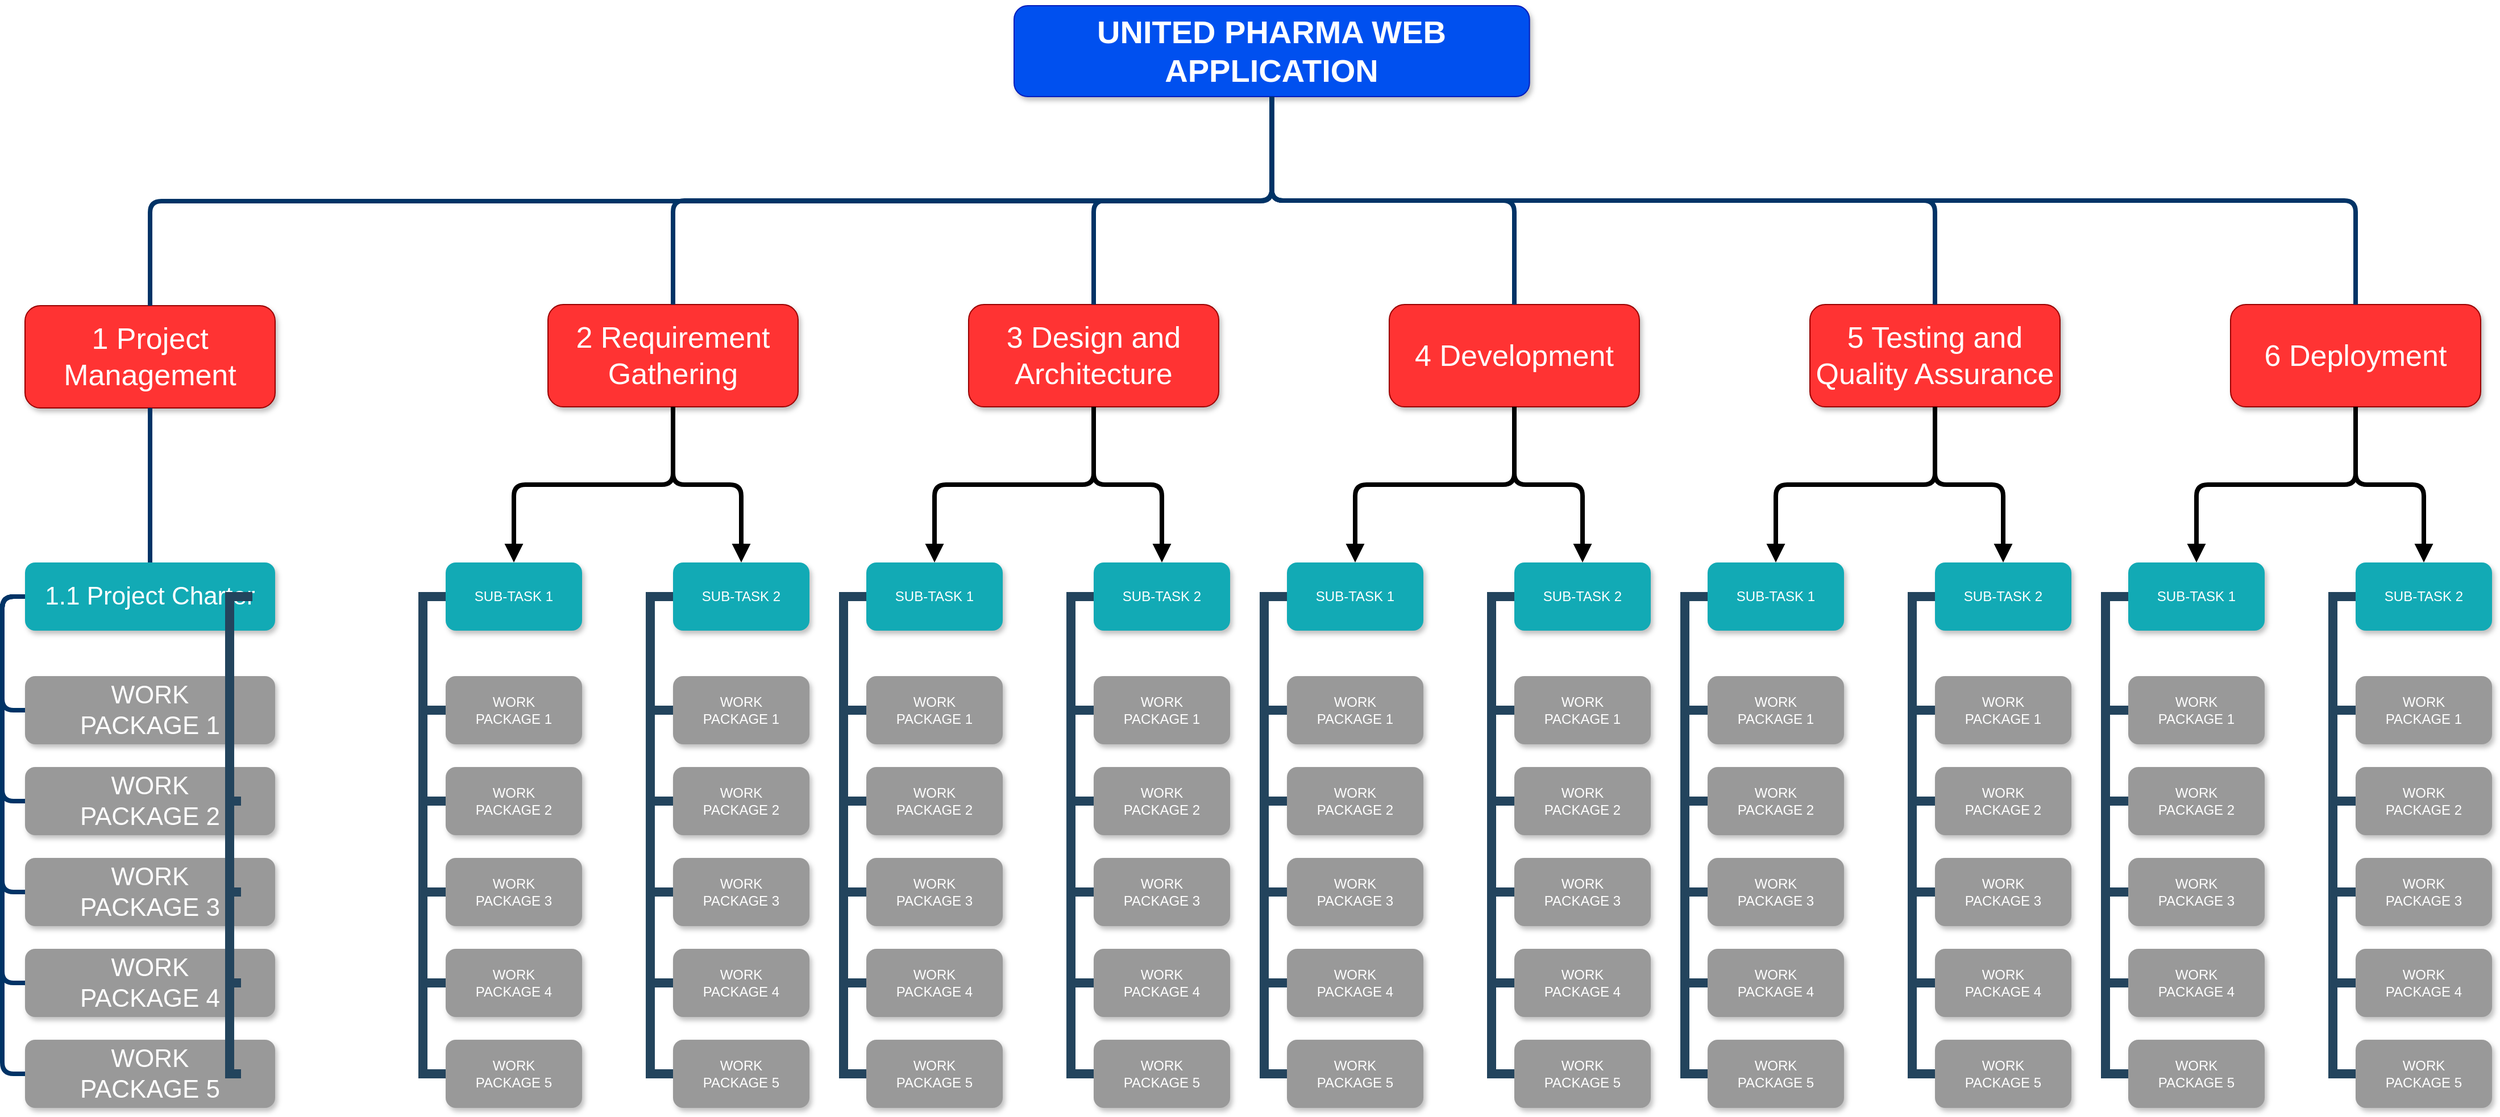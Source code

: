 <mxfile version="21.6.5" type="github">
  <diagram name="Page-1" id="A3ZwRgTipRTVaRwJ3TqT">
    <mxGraphModel dx="5066" dy="1195" grid="1" gridSize="10" guides="1" tooltips="1" connect="1" arrows="1" fold="1" page="1" pageScale="1" pageWidth="2336" pageHeight="1654" background="#ffffff" math="0" shadow="0">
      <root>
        <mxCell id="0" />
        <mxCell id="1" parent="0" />
        <mxCell id="yPEbqdjur7bi0oB6oJt5-6" value="UNITED PHARMA WEB APPLICATION" style="whiteSpace=wrap;rounded=1;shadow=1;fillColor=#0050ef;strokeColor=#001DBC;fontColor=#ffffff;fontStyle=1;fontSize=28;" vertex="1" parent="1">
          <mxGeometry x="-1373" y="40" width="453.33" height="80" as="geometry" />
        </mxCell>
        <mxCell id="yPEbqdjur7bi0oB6oJt5-7" value="1 Project Management" style="whiteSpace=wrap;rounded=1;shadow=1;fontStyle=0;fontSize=26;fillColor=#FF3333;strokeColor=#990000;fontColor=#FFFFFF;fontFamily=Helvetica;" vertex="1" parent="1">
          <mxGeometry x="-2243" y="304.0" width="220" height="90" as="geometry" />
        </mxCell>
        <mxCell id="yPEbqdjur7bi0oB6oJt5-8" value="2 Requirement Gathering" style="whiteSpace=wrap;rounded=1;shadow=1;fontStyle=0;fontSize=26;fillColor=#FF3333;strokeColor=#990000;fontColor=#FFFFFF;fontFamily=Helvetica;" vertex="1" parent="1">
          <mxGeometry x="-1783" y="303.0" width="220" height="90" as="geometry" />
        </mxCell>
        <mxCell id="yPEbqdjur7bi0oB6oJt5-9" value="6 Deployment" style="whiteSpace=wrap;rounded=1;shadow=1;fontStyle=0;fontSize=26;fillColor=#FF3333;strokeColor=#990000;fontColor=#FFFFFF;fontFamily=Helvetica;" vertex="1" parent="1">
          <mxGeometry x="-303" y="303.0" width="220" height="90" as="geometry" />
        </mxCell>
        <mxCell id="yPEbqdjur7bi0oB6oJt5-10" value="3 Design and Architecture" style="whiteSpace=wrap;rounded=1;shadow=1;fontStyle=0;fontSize=26;fillColor=#FF3333;strokeColor=#990000;fontColor=#FFFFFF;fontFamily=Helvetica;" vertex="1" parent="1">
          <mxGeometry x="-1413" y="303.0" width="220" height="90" as="geometry" />
        </mxCell>
        <mxCell id="yPEbqdjur7bi0oB6oJt5-11" value="4 Development" style="whiteSpace=wrap;rounded=1;shadow=1;fontStyle=0;fontSize=26;fillColor=#FF3333;strokeColor=#990000;fontColor=#FFFFFF;fontFamily=Helvetica;" vertex="1" parent="1">
          <mxGeometry x="-1043" y="303.0" width="220" height="90" as="geometry" />
        </mxCell>
        <mxCell id="yPEbqdjur7bi0oB6oJt5-12" value="5 Testing and Quality Assurance" style="whiteSpace=wrap;rounded=1;shadow=1;fontStyle=0;fontSize=26;fillColor=#FF3333;strokeColor=#990000;fontColor=#FFFFFF;fontFamily=Helvetica;" vertex="1" parent="1">
          <mxGeometry x="-673" y="303.0" width="220" height="90" as="geometry" />
        </mxCell>
        <mxCell id="yPEbqdjur7bi0oB6oJt5-13" value="1.1 Project Charter" style="whiteSpace=wrap;rounded=1;fillColor=#12AAB5;strokeColor=none;shadow=1;fontColor=#FFFFFF;fontSize=22;" vertex="1" parent="1">
          <mxGeometry x="-2243" y="530.0" width="220" height="60" as="geometry" />
        </mxCell>
        <mxCell id="yPEbqdjur7bi0oB6oJt5-15" value="WORK&#xa;PACKAGE 1" style="whiteSpace=wrap;rounded=1;fillColor=#999999;strokeColor=none;shadow=1;fontColor=#FFFFFF;fontStyle=0;fontSize=22;" vertex="1" parent="1">
          <mxGeometry x="-2243" y="630" width="220" height="60" as="geometry" />
        </mxCell>
        <mxCell id="yPEbqdjur7bi0oB6oJt5-16" value="WORK&#xa;PACKAGE 2" style="whiteSpace=wrap;rounded=1;fillColor=#999999;strokeColor=none;shadow=1;fontColor=#FFFFFF;fontStyle=0;fontSize=22;" vertex="1" parent="1">
          <mxGeometry x="-2243" y="710" width="220" height="60" as="geometry" />
        </mxCell>
        <mxCell id="yPEbqdjur7bi0oB6oJt5-17" value="WORK&#xa;PACKAGE 3" style="whiteSpace=wrap;rounded=1;fillColor=#999999;strokeColor=none;shadow=1;fontColor=#FFFFFF;fontStyle=0;fontSize=22;" vertex="1" parent="1">
          <mxGeometry x="-2243" y="790" width="220" height="60" as="geometry" />
        </mxCell>
        <mxCell id="yPEbqdjur7bi0oB6oJt5-18" value="WORK&#xa;PACKAGE 4" style="whiteSpace=wrap;rounded=1;fillColor=#999999;strokeColor=none;shadow=1;fontColor=#FFFFFF;fontStyle=0;fontSize=22;" vertex="1" parent="1">
          <mxGeometry x="-2243" y="870" width="220" height="60" as="geometry" />
        </mxCell>
        <mxCell id="yPEbqdjur7bi0oB6oJt5-19" value="WORK&#xa;PACKAGE 5" style="whiteSpace=wrap;rounded=1;fillColor=#999999;strokeColor=none;shadow=1;fontColor=#FFFFFF;fontStyle=0;fontSize=22;" vertex="1" parent="1">
          <mxGeometry x="-2243.0" y="950" width="220" height="60" as="geometry" />
        </mxCell>
        <mxCell id="yPEbqdjur7bi0oB6oJt5-25" value="SUB-TASK 1" style="whiteSpace=wrap;rounded=1;fillColor=#12AAB5;strokeColor=none;shadow=1;fontColor=#FFFFFF;" vertex="1" parent="1">
          <mxGeometry x="-1873.0" y="530.0" width="120" height="60" as="geometry" />
        </mxCell>
        <mxCell id="yPEbqdjur7bi0oB6oJt5-26" value="SUB-TASK 2" style="whiteSpace=wrap;rounded=1;fillColor=#12AAB5;strokeColor=none;shadow=1;fontColor=#FFFFFF;" vertex="1" parent="1">
          <mxGeometry x="-1673.0" y="530.0" width="120" height="60" as="geometry" />
        </mxCell>
        <mxCell id="yPEbqdjur7bi0oB6oJt5-27" value="WORK&#xa;PACKAGE 1" style="whiteSpace=wrap;rounded=1;fillColor=#999999;strokeColor=none;shadow=1;fontColor=#FFFFFF;fontStyle=0" vertex="1" parent="1">
          <mxGeometry x="-1873.0" y="630" width="120" height="60" as="geometry" />
        </mxCell>
        <mxCell id="yPEbqdjur7bi0oB6oJt5-28" value="WORK&#xa;PACKAGE 2" style="whiteSpace=wrap;rounded=1;fillColor=#999999;strokeColor=none;shadow=1;fontColor=#FFFFFF;fontStyle=0" vertex="1" parent="1">
          <mxGeometry x="-1873" y="710" width="120" height="60" as="geometry" />
        </mxCell>
        <mxCell id="yPEbqdjur7bi0oB6oJt5-29" value="WORK&#xa;PACKAGE 3" style="whiteSpace=wrap;rounded=1;fillColor=#999999;strokeColor=none;shadow=1;fontColor=#FFFFFF;fontStyle=0" vertex="1" parent="1">
          <mxGeometry x="-1873.0" y="790" width="120" height="60" as="geometry" />
        </mxCell>
        <mxCell id="yPEbqdjur7bi0oB6oJt5-30" value="WORK&#xa;PACKAGE 4" style="whiteSpace=wrap;rounded=1;fillColor=#999999;strokeColor=none;shadow=1;fontColor=#FFFFFF;fontStyle=0" vertex="1" parent="1">
          <mxGeometry x="-1873" y="870" width="120" height="60" as="geometry" />
        </mxCell>
        <mxCell id="yPEbqdjur7bi0oB6oJt5-31" value="WORK&#xa;PACKAGE 5" style="whiteSpace=wrap;rounded=1;fillColor=#999999;strokeColor=none;shadow=1;fontColor=#FFFFFF;fontStyle=0" vertex="1" parent="1">
          <mxGeometry x="-1873" y="950" width="120" height="60" as="geometry" />
        </mxCell>
        <mxCell id="yPEbqdjur7bi0oB6oJt5-32" value="WORK&#xa;PACKAGE 1" style="whiteSpace=wrap;rounded=1;fillColor=#999999;strokeColor=none;shadow=1;fontColor=#FFFFFF;fontStyle=0" vertex="1" parent="1">
          <mxGeometry x="-1673.0" y="630" width="120" height="60" as="geometry" />
        </mxCell>
        <mxCell id="yPEbqdjur7bi0oB6oJt5-33" value="WORK&#xa;PACKAGE 2" style="whiteSpace=wrap;rounded=1;fillColor=#999999;strokeColor=none;shadow=1;fontColor=#FFFFFF;fontStyle=0" vertex="1" parent="1">
          <mxGeometry x="-1673.0" y="710" width="120" height="60" as="geometry" />
        </mxCell>
        <mxCell id="yPEbqdjur7bi0oB6oJt5-34" value="WORK&#xa;PACKAGE 3" style="whiteSpace=wrap;rounded=1;fillColor=#999999;strokeColor=none;shadow=1;fontColor=#FFFFFF;fontStyle=0" vertex="1" parent="1">
          <mxGeometry x="-1673.0" y="790" width="120" height="60" as="geometry" />
        </mxCell>
        <mxCell id="yPEbqdjur7bi0oB6oJt5-35" value="WORK&#xa;PACKAGE 4" style="whiteSpace=wrap;rounded=1;fillColor=#999999;strokeColor=none;shadow=1;fontColor=#FFFFFF;fontStyle=0" vertex="1" parent="1">
          <mxGeometry x="-1673.0" y="870" width="120" height="60" as="geometry" />
        </mxCell>
        <mxCell id="yPEbqdjur7bi0oB6oJt5-36" value="WORK&#xa;PACKAGE 5" style="whiteSpace=wrap;rounded=1;fillColor=#999999;strokeColor=none;shadow=1;fontColor=#FFFFFF;fontStyle=0" vertex="1" parent="1">
          <mxGeometry x="-1673.0" y="950" width="120" height="60" as="geometry" />
        </mxCell>
        <mxCell id="yPEbqdjur7bi0oB6oJt5-37" value="" style="edgeStyle=elbowEdgeStyle;elbow=vertical;fontColor=#000000;endArrow=none;endFill=0;strokeWidth=4;strokeColor=#003366;rounded=1;" edge="1" parent="1" source="yPEbqdjur7bi0oB6oJt5-7" target="yPEbqdjur7bi0oB6oJt5-13">
          <mxGeometry width="100" height="100" relative="1" as="geometry">
            <mxPoint x="-2293" y="520" as="sourcePoint" />
            <mxPoint x="-2193" y="420" as="targetPoint" />
          </mxGeometry>
        </mxCell>
        <mxCell id="yPEbqdjur7bi0oB6oJt5-39" value="" style="edgeStyle=elbowEdgeStyle;elbow=horizontal;rounded=1;fontColor=#000000;endArrow=none;endFill=0;strokeWidth=4;strokeColor=#003366;" edge="1" parent="1" source="yPEbqdjur7bi0oB6oJt5-13" target="yPEbqdjur7bi0oB6oJt5-15">
          <mxGeometry width="100" height="100" relative="1" as="geometry">
            <mxPoint x="-2303" y="710" as="sourcePoint" />
            <mxPoint x="-2203" y="610" as="targetPoint" />
            <Array as="points">
              <mxPoint x="-2263" y="610" />
            </Array>
          </mxGeometry>
        </mxCell>
        <mxCell id="yPEbqdjur7bi0oB6oJt5-40" value="" style="edgeStyle=elbowEdgeStyle;elbow=horizontal;rounded=1;fontColor=#000000;endArrow=none;endFill=0;strokeWidth=4;strokeColor=#003366;" edge="1" parent="1" source="yPEbqdjur7bi0oB6oJt5-13" target="yPEbqdjur7bi0oB6oJt5-16">
          <mxGeometry width="100" height="100" relative="1" as="geometry">
            <mxPoint x="-2233" y="570" as="sourcePoint" />
            <mxPoint x="-2233" y="670" as="targetPoint" />
            <Array as="points">
              <mxPoint x="-2263" y="630" />
            </Array>
          </mxGeometry>
        </mxCell>
        <mxCell id="yPEbqdjur7bi0oB6oJt5-41" value="" style="edgeStyle=elbowEdgeStyle;elbow=horizontal;rounded=1;fontColor=#000000;endArrow=none;endFill=0;strokeWidth=4;strokeColor=#003366;" edge="1" parent="1" source="yPEbqdjur7bi0oB6oJt5-13" target="yPEbqdjur7bi0oB6oJt5-19">
          <mxGeometry width="100" height="100" relative="1" as="geometry">
            <mxPoint x="-2233" y="570" as="sourcePoint" />
            <mxPoint x="-2233" y="670" as="targetPoint" />
            <Array as="points">
              <mxPoint x="-2263" y="770" />
            </Array>
          </mxGeometry>
        </mxCell>
        <mxCell id="yPEbqdjur7bi0oB6oJt5-42" value="" style="edgeStyle=elbowEdgeStyle;elbow=horizontal;rounded=1;fontColor=#000000;endArrow=none;endFill=0;strokeWidth=4;strokeColor=#003366;" edge="1" parent="1" source="yPEbqdjur7bi0oB6oJt5-13" target="yPEbqdjur7bi0oB6oJt5-18">
          <mxGeometry width="100" height="100" relative="1" as="geometry">
            <mxPoint x="-2213" y="590" as="sourcePoint" />
            <mxPoint x="-2213" y="690" as="targetPoint" />
            <Array as="points">
              <mxPoint x="-2263" y="640" />
            </Array>
          </mxGeometry>
        </mxCell>
        <mxCell id="yPEbqdjur7bi0oB6oJt5-43" value="" style="edgeStyle=elbowEdgeStyle;elbow=horizontal;rounded=1;fontColor=#000000;endArrow=none;endFill=0;strokeWidth=4;strokeColor=#003366;" edge="1" parent="1" source="yPEbqdjur7bi0oB6oJt5-13" target="yPEbqdjur7bi0oB6oJt5-17">
          <mxGeometry width="100" height="100" relative="1" as="geometry">
            <mxPoint x="-2203" y="600" as="sourcePoint" />
            <mxPoint x="-2203" y="700" as="targetPoint" />
            <Array as="points">
              <mxPoint x="-2263" y="660" />
            </Array>
          </mxGeometry>
        </mxCell>
        <mxCell id="yPEbqdjur7bi0oB6oJt5-45" value="" style="edgeStyle=elbowEdgeStyle;elbow=horizontal;rounded=0;fontColor=#000000;endArrow=none;endFill=0;strokeWidth=8;strokeColor=#23445D;" edge="1" parent="1" target="yPEbqdjur7bi0oB6oJt5-21">
          <mxGeometry width="100" height="100" relative="1" as="geometry">
            <mxPoint x="-2043" y="560" as="sourcePoint" />
            <mxPoint x="-2053" y="740.0" as="targetPoint" />
            <Array as="points">
              <mxPoint x="-2063" y="650" />
            </Array>
          </mxGeometry>
        </mxCell>
        <mxCell id="yPEbqdjur7bi0oB6oJt5-46" value="" style="edgeStyle=elbowEdgeStyle;elbow=horizontal;rounded=0;fontColor=#000000;endArrow=none;endFill=0;strokeWidth=8;strokeColor=#23445D;" edge="1" parent="1" target="yPEbqdjur7bi0oB6oJt5-24">
          <mxGeometry width="100" height="100" relative="1" as="geometry">
            <mxPoint x="-2043" y="560" as="sourcePoint" />
            <mxPoint x="-2053.0" y="980.0" as="targetPoint" />
            <Array as="points">
              <mxPoint x="-2063" y="770" />
            </Array>
          </mxGeometry>
        </mxCell>
        <mxCell id="yPEbqdjur7bi0oB6oJt5-47" value="" style="edgeStyle=elbowEdgeStyle;elbow=horizontal;rounded=0;fontColor=#000000;endArrow=none;endFill=0;strokeWidth=8;strokeColor=#23445D;" edge="1" parent="1" target="yPEbqdjur7bi0oB6oJt5-23">
          <mxGeometry width="100" height="100" relative="1" as="geometry">
            <mxPoint x="-2043" y="560" as="sourcePoint" />
            <mxPoint x="-2053" y="900.0" as="targetPoint" />
            <Array as="points">
              <mxPoint x="-2063" y="730" />
            </Array>
          </mxGeometry>
        </mxCell>
        <mxCell id="yPEbqdjur7bi0oB6oJt5-48" value="" style="edgeStyle=elbowEdgeStyle;elbow=horizontal;rounded=0;fontColor=#000000;endArrow=none;endFill=0;strokeWidth=8;strokeColor=#23445D;" edge="1" parent="1" target="yPEbqdjur7bi0oB6oJt5-22">
          <mxGeometry width="100" height="100" relative="1" as="geometry">
            <mxPoint x="-2043" y="560" as="sourcePoint" />
            <mxPoint x="-2053" y="820.0" as="targetPoint" />
            <Array as="points">
              <mxPoint x="-2063" y="690" />
            </Array>
          </mxGeometry>
        </mxCell>
        <mxCell id="yPEbqdjur7bi0oB6oJt5-49" value="" style="edgeStyle=elbowEdgeStyle;elbow=vertical;fontColor=#000000;endArrow=block;endFill=1;strokeWidth=4;strokeColor=#000000;rounded=1;" edge="1" parent="1" source="yPEbqdjur7bi0oB6oJt5-8" target="yPEbqdjur7bi0oB6oJt5-25">
          <mxGeometry width="100" height="100" relative="1" as="geometry">
            <mxPoint x="-2073" y="470.0" as="sourcePoint" />
            <mxPoint x="-2173" y="540" as="targetPoint" />
          </mxGeometry>
        </mxCell>
        <mxCell id="yPEbqdjur7bi0oB6oJt5-50" value="" style="edgeStyle=elbowEdgeStyle;elbow=vertical;fontColor=#000000;endArrow=block;endFill=1;strokeWidth=4;strokeColor=#000000;rounded=1;" edge="1" parent="1" source="yPEbqdjur7bi0oB6oJt5-8" target="yPEbqdjur7bi0oB6oJt5-26">
          <mxGeometry width="100" height="100" relative="1" as="geometry">
            <mxPoint x="-2073" y="470.0" as="sourcePoint" />
            <mxPoint x="-1973" y="540" as="targetPoint" />
          </mxGeometry>
        </mxCell>
        <mxCell id="yPEbqdjur7bi0oB6oJt5-51" value="" style="edgeStyle=elbowEdgeStyle;elbow=horizontal;rounded=0;fontColor=#000000;endArrow=none;endFill=0;strokeWidth=8;strokeColor=#23445D;" edge="1" parent="1" source="yPEbqdjur7bi0oB6oJt5-25" target="yPEbqdjur7bi0oB6oJt5-27">
          <mxGeometry width="100" height="100" relative="1" as="geometry">
            <mxPoint x="-1893" y="560.0" as="sourcePoint" />
            <mxPoint x="-1883.0" y="660" as="targetPoint" />
            <Array as="points">
              <mxPoint x="-1893" y="610" />
            </Array>
          </mxGeometry>
        </mxCell>
        <mxCell id="yPEbqdjur7bi0oB6oJt5-52" value="" style="edgeStyle=elbowEdgeStyle;elbow=horizontal;rounded=0;fontColor=#000000;endArrow=none;endFill=0;strokeWidth=8;strokeColor=#23445D;" edge="1" parent="1" source="yPEbqdjur7bi0oB6oJt5-25" target="yPEbqdjur7bi0oB6oJt5-28">
          <mxGeometry width="100" height="100" relative="1" as="geometry">
            <mxPoint x="-1883" y="560" as="sourcePoint" />
            <mxPoint x="-1883.0" y="740" as="targetPoint" />
            <Array as="points">
              <mxPoint x="-1893" y="650" />
            </Array>
          </mxGeometry>
        </mxCell>
        <mxCell id="yPEbqdjur7bi0oB6oJt5-53" value="" style="edgeStyle=elbowEdgeStyle;elbow=horizontal;rounded=0;fontColor=#000000;endArrow=none;endFill=0;strokeWidth=8;strokeColor=#23445D;" edge="1" parent="1" source="yPEbqdjur7bi0oB6oJt5-25" target="yPEbqdjur7bi0oB6oJt5-31">
          <mxGeometry width="100" height="100" relative="1" as="geometry">
            <mxPoint x="-1883" y="560" as="sourcePoint" />
            <mxPoint x="-1883" y="980" as="targetPoint" />
            <Array as="points">
              <mxPoint x="-1893" y="780" />
            </Array>
          </mxGeometry>
        </mxCell>
        <mxCell id="yPEbqdjur7bi0oB6oJt5-54" value="" style="edgeStyle=elbowEdgeStyle;elbow=horizontal;rounded=0;fontColor=#000000;endArrow=none;endFill=0;strokeWidth=8;strokeColor=#23445D;" edge="1" parent="1" source="yPEbqdjur7bi0oB6oJt5-25" target="yPEbqdjur7bi0oB6oJt5-30">
          <mxGeometry width="100" height="100" relative="1" as="geometry">
            <mxPoint x="-1883" y="560" as="sourcePoint" />
            <mxPoint x="-1883" y="900" as="targetPoint" />
            <Array as="points">
              <mxPoint x="-1893" y="730" />
            </Array>
          </mxGeometry>
        </mxCell>
        <mxCell id="yPEbqdjur7bi0oB6oJt5-55" value="" style="edgeStyle=elbowEdgeStyle;elbow=horizontal;rounded=0;fontColor=#000000;endArrow=none;endFill=0;strokeWidth=8;strokeColor=#23445D;" edge="1" parent="1" source="yPEbqdjur7bi0oB6oJt5-25" target="yPEbqdjur7bi0oB6oJt5-29">
          <mxGeometry width="100" height="100" relative="1" as="geometry">
            <mxPoint x="-1883" y="560" as="sourcePoint" />
            <mxPoint x="-1883.0" y="820" as="targetPoint" />
            <Array as="points">
              <mxPoint x="-1893" y="700" />
            </Array>
          </mxGeometry>
        </mxCell>
        <mxCell id="yPEbqdjur7bi0oB6oJt5-56" value="" style="edgeStyle=elbowEdgeStyle;elbow=horizontal;rounded=0;fontColor=#000000;endArrow=none;endFill=0;strokeWidth=8;strokeColor=#23445D;" edge="1" parent="1" source="yPEbqdjur7bi0oB6oJt5-26" target="yPEbqdjur7bi0oB6oJt5-32">
          <mxGeometry width="100" height="100" relative="1" as="geometry">
            <mxPoint x="-1703" y="560.0" as="sourcePoint" />
            <mxPoint x="-1693.0" y="660" as="targetPoint" />
            <Array as="points">
              <mxPoint x="-1693" y="610" />
            </Array>
          </mxGeometry>
        </mxCell>
        <mxCell id="yPEbqdjur7bi0oB6oJt5-57" value="" style="edgeStyle=elbowEdgeStyle;elbow=horizontal;rounded=0;fontColor=#000000;endArrow=none;endFill=0;strokeWidth=8;strokeColor=#23445D;" edge="1" parent="1" source="yPEbqdjur7bi0oB6oJt5-26" target="yPEbqdjur7bi0oB6oJt5-33">
          <mxGeometry width="100" height="100" relative="1" as="geometry">
            <mxPoint x="-1693" y="560" as="sourcePoint" />
            <mxPoint x="-1693.0" y="740" as="targetPoint" />
            <Array as="points">
              <mxPoint x="-1693" y="650" />
            </Array>
          </mxGeometry>
        </mxCell>
        <mxCell id="yPEbqdjur7bi0oB6oJt5-58" value="" style="edgeStyle=elbowEdgeStyle;elbow=horizontal;rounded=0;fontColor=#000000;endArrow=none;endFill=0;strokeWidth=8;strokeColor=#23445D;" edge="1" parent="1" source="yPEbqdjur7bi0oB6oJt5-26" target="yPEbqdjur7bi0oB6oJt5-36">
          <mxGeometry width="100" height="100" relative="1" as="geometry">
            <mxPoint x="-1693" y="560" as="sourcePoint" />
            <mxPoint x="-1693" y="980" as="targetPoint" />
            <Array as="points">
              <mxPoint x="-1693" y="770" />
            </Array>
          </mxGeometry>
        </mxCell>
        <mxCell id="yPEbqdjur7bi0oB6oJt5-59" value="" style="edgeStyle=elbowEdgeStyle;elbow=horizontal;rounded=0;fontColor=#000000;endArrow=none;endFill=0;strokeWidth=8;strokeColor=#23445D;" edge="1" parent="1" source="yPEbqdjur7bi0oB6oJt5-26" target="yPEbqdjur7bi0oB6oJt5-35">
          <mxGeometry width="100" height="100" relative="1" as="geometry">
            <mxPoint x="-1693" y="560" as="sourcePoint" />
            <mxPoint x="-1693" y="900" as="targetPoint" />
            <Array as="points">
              <mxPoint x="-1693" y="730" />
            </Array>
          </mxGeometry>
        </mxCell>
        <mxCell id="yPEbqdjur7bi0oB6oJt5-60" value="" style="edgeStyle=elbowEdgeStyle;elbow=horizontal;rounded=0;fontColor=#000000;endArrow=none;endFill=0;strokeWidth=8;strokeColor=#23445D;" edge="1" parent="1" source="yPEbqdjur7bi0oB6oJt5-26" target="yPEbqdjur7bi0oB6oJt5-34">
          <mxGeometry width="100" height="100" relative="1" as="geometry">
            <mxPoint x="-1693" y="560" as="sourcePoint" />
            <mxPoint x="-1693.0" y="820" as="targetPoint" />
            <Array as="points">
              <mxPoint x="-1693" y="700" />
            </Array>
          </mxGeometry>
        </mxCell>
        <mxCell id="yPEbqdjur7bi0oB6oJt5-61" value="SUB-TASK 1" style="whiteSpace=wrap;rounded=1;fillColor=#12AAB5;strokeColor=none;shadow=1;fontColor=#FFFFFF;" vertex="1" parent="1">
          <mxGeometry x="-1503.0" y="530.0" width="120" height="60" as="geometry" />
        </mxCell>
        <mxCell id="yPEbqdjur7bi0oB6oJt5-62" value="SUB-TASK 2" style="whiteSpace=wrap;rounded=1;fillColor=#12AAB5;strokeColor=none;shadow=1;fontColor=#FFFFFF;" vertex="1" parent="1">
          <mxGeometry x="-1303.0" y="530.0" width="120" height="60" as="geometry" />
        </mxCell>
        <mxCell id="yPEbqdjur7bi0oB6oJt5-63" value="WORK&#xa;PACKAGE 1" style="whiteSpace=wrap;rounded=1;fillColor=#999999;strokeColor=none;shadow=1;fontColor=#FFFFFF;fontStyle=0" vertex="1" parent="1">
          <mxGeometry x="-1503.0" y="630" width="120" height="60" as="geometry" />
        </mxCell>
        <mxCell id="yPEbqdjur7bi0oB6oJt5-64" value="WORK&#xa;PACKAGE 2" style="whiteSpace=wrap;rounded=1;fillColor=#999999;strokeColor=none;shadow=1;fontColor=#FFFFFF;fontStyle=0" vertex="1" parent="1">
          <mxGeometry x="-1503" y="710" width="120" height="60" as="geometry" />
        </mxCell>
        <mxCell id="yPEbqdjur7bi0oB6oJt5-65" value="WORK&#xa;PACKAGE 3" style="whiteSpace=wrap;rounded=1;fillColor=#999999;strokeColor=none;shadow=1;fontColor=#FFFFFF;fontStyle=0" vertex="1" parent="1">
          <mxGeometry x="-1503.0" y="790" width="120" height="60" as="geometry" />
        </mxCell>
        <mxCell id="yPEbqdjur7bi0oB6oJt5-66" value="WORK&#xa;PACKAGE 4" style="whiteSpace=wrap;rounded=1;fillColor=#999999;strokeColor=none;shadow=1;fontColor=#FFFFFF;fontStyle=0" vertex="1" parent="1">
          <mxGeometry x="-1503" y="870" width="120" height="60" as="geometry" />
        </mxCell>
        <mxCell id="yPEbqdjur7bi0oB6oJt5-67" value="WORK&#xa;PACKAGE 5" style="whiteSpace=wrap;rounded=1;fillColor=#999999;strokeColor=none;shadow=1;fontColor=#FFFFFF;fontStyle=0" vertex="1" parent="1">
          <mxGeometry x="-1503" y="950" width="120" height="60" as="geometry" />
        </mxCell>
        <mxCell id="yPEbqdjur7bi0oB6oJt5-68" value="WORK&#xa;PACKAGE 1" style="whiteSpace=wrap;rounded=1;fillColor=#999999;strokeColor=none;shadow=1;fontColor=#FFFFFF;fontStyle=0" vertex="1" parent="1">
          <mxGeometry x="-1303.0" y="630" width="120" height="60" as="geometry" />
        </mxCell>
        <mxCell id="yPEbqdjur7bi0oB6oJt5-69" value="WORK&#xa;PACKAGE 2" style="whiteSpace=wrap;rounded=1;fillColor=#999999;strokeColor=none;shadow=1;fontColor=#FFFFFF;fontStyle=0" vertex="1" parent="1">
          <mxGeometry x="-1303.0" y="710" width="120" height="60" as="geometry" />
        </mxCell>
        <mxCell id="yPEbqdjur7bi0oB6oJt5-70" value="WORK&#xa;PACKAGE 3" style="whiteSpace=wrap;rounded=1;fillColor=#999999;strokeColor=none;shadow=1;fontColor=#FFFFFF;fontStyle=0" vertex="1" parent="1">
          <mxGeometry x="-1303.0" y="790" width="120" height="60" as="geometry" />
        </mxCell>
        <mxCell id="yPEbqdjur7bi0oB6oJt5-71" value="WORK&#xa;PACKAGE 4" style="whiteSpace=wrap;rounded=1;fillColor=#999999;strokeColor=none;shadow=1;fontColor=#FFFFFF;fontStyle=0" vertex="1" parent="1">
          <mxGeometry x="-1303.0" y="870" width="120" height="60" as="geometry" />
        </mxCell>
        <mxCell id="yPEbqdjur7bi0oB6oJt5-72" value="WORK&#xa;PACKAGE 5" style="whiteSpace=wrap;rounded=1;fillColor=#999999;strokeColor=none;shadow=1;fontColor=#FFFFFF;fontStyle=0" vertex="1" parent="1">
          <mxGeometry x="-1303.0" y="950" width="120" height="60" as="geometry" />
        </mxCell>
        <mxCell id="yPEbqdjur7bi0oB6oJt5-73" value="" style="edgeStyle=elbowEdgeStyle;elbow=horizontal;rounded=0;fontColor=#000000;endArrow=none;endFill=0;strokeWidth=8;strokeColor=#23445D;" edge="1" parent="1" source="yPEbqdjur7bi0oB6oJt5-61" target="yPEbqdjur7bi0oB6oJt5-63">
          <mxGeometry width="100" height="100" relative="1" as="geometry">
            <mxPoint x="-1523" y="560.0" as="sourcePoint" />
            <mxPoint x="-1513.0" y="660" as="targetPoint" />
            <Array as="points">
              <mxPoint x="-1523" y="610" />
            </Array>
          </mxGeometry>
        </mxCell>
        <mxCell id="yPEbqdjur7bi0oB6oJt5-74" value="" style="edgeStyle=elbowEdgeStyle;elbow=horizontal;rounded=0;fontColor=#000000;endArrow=none;endFill=0;strokeWidth=8;strokeColor=#23445D;" edge="1" parent="1" source="yPEbqdjur7bi0oB6oJt5-61" target="yPEbqdjur7bi0oB6oJt5-64">
          <mxGeometry width="100" height="100" relative="1" as="geometry">
            <mxPoint x="-1513" y="560" as="sourcePoint" />
            <mxPoint x="-1513.0" y="740" as="targetPoint" />
            <Array as="points">
              <mxPoint x="-1523" y="650" />
            </Array>
          </mxGeometry>
        </mxCell>
        <mxCell id="yPEbqdjur7bi0oB6oJt5-75" value="" style="edgeStyle=elbowEdgeStyle;elbow=horizontal;rounded=0;fontColor=#000000;endArrow=none;endFill=0;strokeWidth=8;strokeColor=#23445D;" edge="1" parent="1" source="yPEbqdjur7bi0oB6oJt5-61" target="yPEbqdjur7bi0oB6oJt5-67">
          <mxGeometry width="100" height="100" relative="1" as="geometry">
            <mxPoint x="-1513" y="560" as="sourcePoint" />
            <mxPoint x="-1513" y="980" as="targetPoint" />
            <Array as="points">
              <mxPoint x="-1523" y="780" />
            </Array>
          </mxGeometry>
        </mxCell>
        <mxCell id="yPEbqdjur7bi0oB6oJt5-76" value="" style="edgeStyle=elbowEdgeStyle;elbow=horizontal;rounded=0;fontColor=#000000;endArrow=none;endFill=0;strokeWidth=8;strokeColor=#23445D;" edge="1" parent="1" source="yPEbqdjur7bi0oB6oJt5-61" target="yPEbqdjur7bi0oB6oJt5-66">
          <mxGeometry width="100" height="100" relative="1" as="geometry">
            <mxPoint x="-1513" y="560" as="sourcePoint" />
            <mxPoint x="-1513" y="900" as="targetPoint" />
            <Array as="points">
              <mxPoint x="-1523" y="730" />
            </Array>
          </mxGeometry>
        </mxCell>
        <mxCell id="yPEbqdjur7bi0oB6oJt5-77" value="" style="edgeStyle=elbowEdgeStyle;elbow=horizontal;rounded=0;fontColor=#000000;endArrow=none;endFill=0;strokeWidth=8;strokeColor=#23445D;" edge="1" parent="1" source="yPEbqdjur7bi0oB6oJt5-61" target="yPEbqdjur7bi0oB6oJt5-65">
          <mxGeometry width="100" height="100" relative="1" as="geometry">
            <mxPoint x="-1513" y="560" as="sourcePoint" />
            <mxPoint x="-1513.0" y="820" as="targetPoint" />
            <Array as="points">
              <mxPoint x="-1523" y="700" />
            </Array>
          </mxGeometry>
        </mxCell>
        <mxCell id="yPEbqdjur7bi0oB6oJt5-78" value="" style="edgeStyle=elbowEdgeStyle;elbow=horizontal;rounded=0;fontColor=#000000;endArrow=none;endFill=0;strokeWidth=8;strokeColor=#23445D;" edge="1" parent="1" source="yPEbqdjur7bi0oB6oJt5-62" target="yPEbqdjur7bi0oB6oJt5-68">
          <mxGeometry width="100" height="100" relative="1" as="geometry">
            <mxPoint x="-1333" y="560.0" as="sourcePoint" />
            <mxPoint x="-1323.0" y="660" as="targetPoint" />
            <Array as="points">
              <mxPoint x="-1323" y="610" />
            </Array>
          </mxGeometry>
        </mxCell>
        <mxCell id="yPEbqdjur7bi0oB6oJt5-79" value="" style="edgeStyle=elbowEdgeStyle;elbow=horizontal;rounded=0;fontColor=#000000;endArrow=none;endFill=0;strokeWidth=8;strokeColor=#23445D;" edge="1" parent="1" source="yPEbqdjur7bi0oB6oJt5-62" target="yPEbqdjur7bi0oB6oJt5-69">
          <mxGeometry width="100" height="100" relative="1" as="geometry">
            <mxPoint x="-1323" y="560" as="sourcePoint" />
            <mxPoint x="-1323.0" y="740" as="targetPoint" />
            <Array as="points">
              <mxPoint x="-1323" y="650" />
            </Array>
          </mxGeometry>
        </mxCell>
        <mxCell id="yPEbqdjur7bi0oB6oJt5-80" value="" style="edgeStyle=elbowEdgeStyle;elbow=horizontal;rounded=0;fontColor=#000000;endArrow=none;endFill=0;strokeWidth=8;strokeColor=#23445D;" edge="1" parent="1" source="yPEbqdjur7bi0oB6oJt5-62" target="yPEbqdjur7bi0oB6oJt5-72">
          <mxGeometry width="100" height="100" relative="1" as="geometry">
            <mxPoint x="-1323" y="560" as="sourcePoint" />
            <mxPoint x="-1323" y="980" as="targetPoint" />
            <Array as="points">
              <mxPoint x="-1323" y="770" />
            </Array>
          </mxGeometry>
        </mxCell>
        <mxCell id="yPEbqdjur7bi0oB6oJt5-81" value="" style="edgeStyle=elbowEdgeStyle;elbow=horizontal;rounded=0;fontColor=#000000;endArrow=none;endFill=0;strokeWidth=8;strokeColor=#23445D;" edge="1" parent="1" source="yPEbqdjur7bi0oB6oJt5-62" target="yPEbqdjur7bi0oB6oJt5-71">
          <mxGeometry width="100" height="100" relative="1" as="geometry">
            <mxPoint x="-1323" y="560" as="sourcePoint" />
            <mxPoint x="-1323" y="900" as="targetPoint" />
            <Array as="points">
              <mxPoint x="-1323" y="730" />
            </Array>
          </mxGeometry>
        </mxCell>
        <mxCell id="yPEbqdjur7bi0oB6oJt5-82" value="" style="edgeStyle=elbowEdgeStyle;elbow=horizontal;rounded=0;fontColor=#000000;endArrow=none;endFill=0;strokeWidth=8;strokeColor=#23445D;" edge="1" parent="1" source="yPEbqdjur7bi0oB6oJt5-62" target="yPEbqdjur7bi0oB6oJt5-70">
          <mxGeometry width="100" height="100" relative="1" as="geometry">
            <mxPoint x="-1323" y="560" as="sourcePoint" />
            <mxPoint x="-1323.0" y="820" as="targetPoint" />
            <Array as="points">
              <mxPoint x="-1323" y="700" />
            </Array>
          </mxGeometry>
        </mxCell>
        <mxCell id="yPEbqdjur7bi0oB6oJt5-83" value="SUB-TASK 1" style="whiteSpace=wrap;rounded=1;fillColor=#12AAB5;strokeColor=none;shadow=1;fontColor=#FFFFFF;" vertex="1" parent="1">
          <mxGeometry x="-1133.0" y="530.0" width="120" height="60" as="geometry" />
        </mxCell>
        <mxCell id="yPEbqdjur7bi0oB6oJt5-84" value="SUB-TASK 2" style="whiteSpace=wrap;rounded=1;fillColor=#12AAB5;strokeColor=none;shadow=1;fontColor=#FFFFFF;" vertex="1" parent="1">
          <mxGeometry x="-933.0" y="530.0" width="120" height="60" as="geometry" />
        </mxCell>
        <mxCell id="yPEbqdjur7bi0oB6oJt5-85" value="WORK&#xa;PACKAGE 1" style="whiteSpace=wrap;rounded=1;fillColor=#999999;strokeColor=none;shadow=1;fontColor=#FFFFFF;fontStyle=0" vertex="1" parent="1">
          <mxGeometry x="-1133.0" y="630.0" width="120" height="60" as="geometry" />
        </mxCell>
        <mxCell id="yPEbqdjur7bi0oB6oJt5-86" value="WORK&#xa;PACKAGE 2" style="whiteSpace=wrap;rounded=1;fillColor=#999999;strokeColor=none;shadow=1;fontColor=#FFFFFF;fontStyle=0" vertex="1" parent="1">
          <mxGeometry x="-1133" y="710.0" width="120" height="60" as="geometry" />
        </mxCell>
        <mxCell id="yPEbqdjur7bi0oB6oJt5-87" value="WORK&#xa;PACKAGE 3" style="whiteSpace=wrap;rounded=1;fillColor=#999999;strokeColor=none;shadow=1;fontColor=#FFFFFF;fontStyle=0" vertex="1" parent="1">
          <mxGeometry x="-1133.0" y="790.0" width="120" height="60" as="geometry" />
        </mxCell>
        <mxCell id="yPEbqdjur7bi0oB6oJt5-88" value="WORK&#xa;PACKAGE 4" style="whiteSpace=wrap;rounded=1;fillColor=#999999;strokeColor=none;shadow=1;fontColor=#FFFFFF;fontStyle=0" vertex="1" parent="1">
          <mxGeometry x="-1133" y="870.0" width="120" height="60" as="geometry" />
        </mxCell>
        <mxCell id="yPEbqdjur7bi0oB6oJt5-89" value="WORK&#xa;PACKAGE 5" style="whiteSpace=wrap;rounded=1;fillColor=#999999;strokeColor=none;shadow=1;fontColor=#FFFFFF;fontStyle=0" vertex="1" parent="1">
          <mxGeometry x="-1133" y="950.0" width="120" height="60" as="geometry" />
        </mxCell>
        <mxCell id="yPEbqdjur7bi0oB6oJt5-90" value="WORK&#xa;PACKAGE 1" style="whiteSpace=wrap;rounded=1;fillColor=#999999;strokeColor=none;shadow=1;fontColor=#FFFFFF;fontStyle=0" vertex="1" parent="1">
          <mxGeometry x="-933.0" y="630.0" width="120" height="60" as="geometry" />
        </mxCell>
        <mxCell id="yPEbqdjur7bi0oB6oJt5-91" value="WORK&#xa;PACKAGE 2" style="whiteSpace=wrap;rounded=1;fillColor=#999999;strokeColor=none;shadow=1;fontColor=#FFFFFF;fontStyle=0" vertex="1" parent="1">
          <mxGeometry x="-933.0" y="710.0" width="120" height="60" as="geometry" />
        </mxCell>
        <mxCell id="yPEbqdjur7bi0oB6oJt5-92" value="WORK&#xa;PACKAGE 3" style="whiteSpace=wrap;rounded=1;fillColor=#999999;strokeColor=none;shadow=1;fontColor=#FFFFFF;fontStyle=0" vertex="1" parent="1">
          <mxGeometry x="-933.0" y="790.0" width="120" height="60" as="geometry" />
        </mxCell>
        <mxCell id="yPEbqdjur7bi0oB6oJt5-93" value="WORK&#xa;PACKAGE 4" style="whiteSpace=wrap;rounded=1;fillColor=#999999;strokeColor=none;shadow=1;fontColor=#FFFFFF;fontStyle=0" vertex="1" parent="1">
          <mxGeometry x="-933.0" y="870.0" width="120" height="60" as="geometry" />
        </mxCell>
        <mxCell id="yPEbqdjur7bi0oB6oJt5-94" value="WORK&#xa;PACKAGE 5" style="whiteSpace=wrap;rounded=1;fillColor=#999999;strokeColor=none;shadow=1;fontColor=#FFFFFF;fontStyle=0" vertex="1" parent="1">
          <mxGeometry x="-933.0" y="950.0" width="120" height="60" as="geometry" />
        </mxCell>
        <mxCell id="yPEbqdjur7bi0oB6oJt5-95" value="" style="edgeStyle=elbowEdgeStyle;elbow=horizontal;rounded=0;fontColor=#000000;endArrow=none;endFill=0;strokeWidth=8;strokeColor=#23445D;" edge="1" parent="1" source="yPEbqdjur7bi0oB6oJt5-83" target="yPEbqdjur7bi0oB6oJt5-85">
          <mxGeometry width="100" height="100" relative="1" as="geometry">
            <mxPoint x="-1153" y="560.0" as="sourcePoint" />
            <mxPoint x="-1143.0" y="660" as="targetPoint" />
            <Array as="points">
              <mxPoint x="-1153" y="610" />
            </Array>
          </mxGeometry>
        </mxCell>
        <mxCell id="yPEbqdjur7bi0oB6oJt5-96" value="" style="edgeStyle=elbowEdgeStyle;elbow=horizontal;rounded=0;fontColor=#000000;endArrow=none;endFill=0;strokeWidth=8;strokeColor=#23445D;" edge="1" parent="1" source="yPEbqdjur7bi0oB6oJt5-83" target="yPEbqdjur7bi0oB6oJt5-86">
          <mxGeometry width="100" height="100" relative="1" as="geometry">
            <mxPoint x="-1143" y="560" as="sourcePoint" />
            <mxPoint x="-1143.0" y="740" as="targetPoint" />
            <Array as="points">
              <mxPoint x="-1153" y="650" />
            </Array>
          </mxGeometry>
        </mxCell>
        <mxCell id="yPEbqdjur7bi0oB6oJt5-97" value="" style="edgeStyle=elbowEdgeStyle;elbow=horizontal;rounded=0;fontColor=#000000;endArrow=none;endFill=0;strokeWidth=8;strokeColor=#23445D;" edge="1" parent="1" source="yPEbqdjur7bi0oB6oJt5-83" target="yPEbqdjur7bi0oB6oJt5-89">
          <mxGeometry width="100" height="100" relative="1" as="geometry">
            <mxPoint x="-1143" y="560" as="sourcePoint" />
            <mxPoint x="-1143" y="980" as="targetPoint" />
            <Array as="points">
              <mxPoint x="-1153" y="780" />
            </Array>
          </mxGeometry>
        </mxCell>
        <mxCell id="yPEbqdjur7bi0oB6oJt5-98" value="" style="edgeStyle=elbowEdgeStyle;elbow=horizontal;rounded=0;fontColor=#000000;endArrow=none;endFill=0;strokeWidth=8;strokeColor=#23445D;" edge="1" parent="1" source="yPEbqdjur7bi0oB6oJt5-83" target="yPEbqdjur7bi0oB6oJt5-88">
          <mxGeometry width="100" height="100" relative="1" as="geometry">
            <mxPoint x="-1143" y="560" as="sourcePoint" />
            <mxPoint x="-1143" y="900" as="targetPoint" />
            <Array as="points">
              <mxPoint x="-1153" y="730" />
            </Array>
          </mxGeometry>
        </mxCell>
        <mxCell id="yPEbqdjur7bi0oB6oJt5-99" value="" style="edgeStyle=elbowEdgeStyle;elbow=horizontal;rounded=0;fontColor=#000000;endArrow=none;endFill=0;strokeWidth=8;strokeColor=#23445D;" edge="1" parent="1" source="yPEbqdjur7bi0oB6oJt5-83" target="yPEbqdjur7bi0oB6oJt5-87">
          <mxGeometry width="100" height="100" relative="1" as="geometry">
            <mxPoint x="-1143" y="560" as="sourcePoint" />
            <mxPoint x="-1143.0" y="820" as="targetPoint" />
            <Array as="points">
              <mxPoint x="-1153" y="700" />
            </Array>
          </mxGeometry>
        </mxCell>
        <mxCell id="yPEbqdjur7bi0oB6oJt5-100" value="" style="edgeStyle=elbowEdgeStyle;elbow=horizontal;rounded=0;fontColor=#000000;endArrow=none;endFill=0;strokeWidth=8;strokeColor=#23445D;" edge="1" parent="1" source="yPEbqdjur7bi0oB6oJt5-84" target="yPEbqdjur7bi0oB6oJt5-90">
          <mxGeometry width="100" height="100" relative="1" as="geometry">
            <mxPoint x="-963" y="560.0" as="sourcePoint" />
            <mxPoint x="-953.0" y="660" as="targetPoint" />
            <Array as="points">
              <mxPoint x="-953" y="610" />
            </Array>
          </mxGeometry>
        </mxCell>
        <mxCell id="yPEbqdjur7bi0oB6oJt5-101" value="" style="edgeStyle=elbowEdgeStyle;elbow=horizontal;rounded=0;fontColor=#000000;endArrow=none;endFill=0;strokeWidth=8;strokeColor=#23445D;" edge="1" parent="1" source="yPEbqdjur7bi0oB6oJt5-84" target="yPEbqdjur7bi0oB6oJt5-91">
          <mxGeometry width="100" height="100" relative="1" as="geometry">
            <mxPoint x="-953" y="560" as="sourcePoint" />
            <mxPoint x="-953.0" y="740" as="targetPoint" />
            <Array as="points">
              <mxPoint x="-953" y="650" />
            </Array>
          </mxGeometry>
        </mxCell>
        <mxCell id="yPEbqdjur7bi0oB6oJt5-102" value="" style="edgeStyle=elbowEdgeStyle;elbow=horizontal;rounded=0;fontColor=#000000;endArrow=none;endFill=0;strokeWidth=8;strokeColor=#23445D;" edge="1" parent="1" source="yPEbqdjur7bi0oB6oJt5-84" target="yPEbqdjur7bi0oB6oJt5-94">
          <mxGeometry width="100" height="100" relative="1" as="geometry">
            <mxPoint x="-953" y="560" as="sourcePoint" />
            <mxPoint x="-953" y="980" as="targetPoint" />
            <Array as="points">
              <mxPoint x="-953" y="770" />
            </Array>
          </mxGeometry>
        </mxCell>
        <mxCell id="yPEbqdjur7bi0oB6oJt5-103" value="" style="edgeStyle=elbowEdgeStyle;elbow=horizontal;rounded=0;fontColor=#000000;endArrow=none;endFill=0;strokeWidth=8;strokeColor=#23445D;" edge="1" parent="1" source="yPEbqdjur7bi0oB6oJt5-84" target="yPEbqdjur7bi0oB6oJt5-93">
          <mxGeometry width="100" height="100" relative="1" as="geometry">
            <mxPoint x="-953" y="560" as="sourcePoint" />
            <mxPoint x="-953" y="900" as="targetPoint" />
            <Array as="points">
              <mxPoint x="-953" y="730" />
            </Array>
          </mxGeometry>
        </mxCell>
        <mxCell id="yPEbqdjur7bi0oB6oJt5-104" value="" style="edgeStyle=elbowEdgeStyle;elbow=horizontal;rounded=0;fontColor=#000000;endArrow=none;endFill=0;strokeWidth=8;strokeColor=#23445D;" edge="1" parent="1" source="yPEbqdjur7bi0oB6oJt5-84" target="yPEbqdjur7bi0oB6oJt5-92">
          <mxGeometry width="100" height="100" relative="1" as="geometry">
            <mxPoint x="-953" y="560" as="sourcePoint" />
            <mxPoint x="-953.0" y="820" as="targetPoint" />
            <Array as="points">
              <mxPoint x="-953" y="700" />
            </Array>
          </mxGeometry>
        </mxCell>
        <mxCell id="yPEbqdjur7bi0oB6oJt5-105" value="SUB-TASK 1" style="whiteSpace=wrap;rounded=1;fillColor=#12AAB5;strokeColor=none;shadow=1;fontColor=#FFFFFF;" vertex="1" parent="1">
          <mxGeometry x="-763.0" y="530.0" width="120" height="60" as="geometry" />
        </mxCell>
        <mxCell id="yPEbqdjur7bi0oB6oJt5-106" value="SUB-TASK 2" style="whiteSpace=wrap;rounded=1;fillColor=#12AAB5;strokeColor=none;shadow=1;fontColor=#FFFFFF;" vertex="1" parent="1">
          <mxGeometry x="-563.0" y="530.0" width="120" height="60" as="geometry" />
        </mxCell>
        <mxCell id="yPEbqdjur7bi0oB6oJt5-107" value="WORK&#xa;PACKAGE 1" style="whiteSpace=wrap;rounded=1;fillColor=#999999;strokeColor=none;shadow=1;fontColor=#FFFFFF;fontStyle=0" vertex="1" parent="1">
          <mxGeometry x="-763.0" y="630" width="120" height="60" as="geometry" />
        </mxCell>
        <mxCell id="yPEbqdjur7bi0oB6oJt5-108" value="WORK&#xa;PACKAGE 2" style="whiteSpace=wrap;rounded=1;fillColor=#999999;strokeColor=none;shadow=1;fontColor=#FFFFFF;fontStyle=0" vertex="1" parent="1">
          <mxGeometry x="-763" y="710" width="120" height="60" as="geometry" />
        </mxCell>
        <mxCell id="yPEbqdjur7bi0oB6oJt5-109" value="WORK&#xa;PACKAGE 3" style="whiteSpace=wrap;rounded=1;fillColor=#999999;strokeColor=none;shadow=1;fontColor=#FFFFFF;fontStyle=0" vertex="1" parent="1">
          <mxGeometry x="-763.0" y="790" width="120" height="60" as="geometry" />
        </mxCell>
        <mxCell id="yPEbqdjur7bi0oB6oJt5-110" value="WORK&#xa;PACKAGE 4" style="whiteSpace=wrap;rounded=1;fillColor=#999999;strokeColor=none;shadow=1;fontColor=#FFFFFF;fontStyle=0" vertex="1" parent="1">
          <mxGeometry x="-763" y="870" width="120" height="60" as="geometry" />
        </mxCell>
        <mxCell id="yPEbqdjur7bi0oB6oJt5-111" value="WORK&#xa;PACKAGE 5" style="whiteSpace=wrap;rounded=1;fillColor=#999999;strokeColor=none;shadow=1;fontColor=#FFFFFF;fontStyle=0" vertex="1" parent="1">
          <mxGeometry x="-763" y="950" width="120" height="60" as="geometry" />
        </mxCell>
        <mxCell id="yPEbqdjur7bi0oB6oJt5-112" value="WORK&#xa;PACKAGE 1" style="whiteSpace=wrap;rounded=1;fillColor=#999999;strokeColor=none;shadow=1;fontColor=#FFFFFF;fontStyle=0" vertex="1" parent="1">
          <mxGeometry x="-563.0" y="630" width="120" height="60" as="geometry" />
        </mxCell>
        <mxCell id="yPEbqdjur7bi0oB6oJt5-113" value="WORK&#xa;PACKAGE 2" style="whiteSpace=wrap;rounded=1;fillColor=#999999;strokeColor=none;shadow=1;fontColor=#FFFFFF;fontStyle=0" vertex="1" parent="1">
          <mxGeometry x="-563.0" y="710" width="120" height="60" as="geometry" />
        </mxCell>
        <mxCell id="yPEbqdjur7bi0oB6oJt5-114" value="WORK&#xa;PACKAGE 3" style="whiteSpace=wrap;rounded=1;fillColor=#999999;strokeColor=none;shadow=1;fontColor=#FFFFFF;fontStyle=0" vertex="1" parent="1">
          <mxGeometry x="-563.0" y="790" width="120" height="60" as="geometry" />
        </mxCell>
        <mxCell id="yPEbqdjur7bi0oB6oJt5-115" value="WORK&#xa;PACKAGE 4" style="whiteSpace=wrap;rounded=1;fillColor=#999999;strokeColor=none;shadow=1;fontColor=#FFFFFF;fontStyle=0" vertex="1" parent="1">
          <mxGeometry x="-563.0" y="870" width="120" height="60" as="geometry" />
        </mxCell>
        <mxCell id="yPEbqdjur7bi0oB6oJt5-116" value="WORK&#xa;PACKAGE 5" style="whiteSpace=wrap;rounded=1;fillColor=#999999;strokeColor=none;shadow=1;fontColor=#FFFFFF;fontStyle=0" vertex="1" parent="1">
          <mxGeometry x="-563.0" y="950" width="120" height="60" as="geometry" />
        </mxCell>
        <mxCell id="yPEbqdjur7bi0oB6oJt5-117" value="" style="edgeStyle=elbowEdgeStyle;elbow=horizontal;rounded=0;fontColor=#000000;endArrow=none;endFill=0;strokeWidth=8;strokeColor=#23445D;" edge="1" parent="1" source="yPEbqdjur7bi0oB6oJt5-105" target="yPEbqdjur7bi0oB6oJt5-107">
          <mxGeometry width="100" height="100" relative="1" as="geometry">
            <mxPoint x="-783" y="560.0" as="sourcePoint" />
            <mxPoint x="-773.0" y="660.0" as="targetPoint" />
            <Array as="points">
              <mxPoint x="-783" y="610.0" />
            </Array>
          </mxGeometry>
        </mxCell>
        <mxCell id="yPEbqdjur7bi0oB6oJt5-118" value="" style="edgeStyle=elbowEdgeStyle;elbow=horizontal;rounded=0;fontColor=#000000;endArrow=none;endFill=0;strokeWidth=8;strokeColor=#23445D;" edge="1" parent="1" source="yPEbqdjur7bi0oB6oJt5-105" target="yPEbqdjur7bi0oB6oJt5-108">
          <mxGeometry width="100" height="100" relative="1" as="geometry">
            <mxPoint x="-773" y="560.0" as="sourcePoint" />
            <mxPoint x="-773.0" y="740.0" as="targetPoint" />
            <Array as="points">
              <mxPoint x="-783" y="650.0" />
            </Array>
          </mxGeometry>
        </mxCell>
        <mxCell id="yPEbqdjur7bi0oB6oJt5-119" value="" style="edgeStyle=elbowEdgeStyle;elbow=horizontal;rounded=0;fontColor=#000000;endArrow=none;endFill=0;strokeWidth=8;strokeColor=#23445D;" edge="1" parent="1" source="yPEbqdjur7bi0oB6oJt5-105" target="yPEbqdjur7bi0oB6oJt5-111">
          <mxGeometry width="100" height="100" relative="1" as="geometry">
            <mxPoint x="-773" y="560.0" as="sourcePoint" />
            <mxPoint x="-773" y="980.0" as="targetPoint" />
            <Array as="points">
              <mxPoint x="-783" y="780.0" />
            </Array>
          </mxGeometry>
        </mxCell>
        <mxCell id="yPEbqdjur7bi0oB6oJt5-120" value="" style="edgeStyle=elbowEdgeStyle;elbow=horizontal;rounded=0;fontColor=#000000;endArrow=none;endFill=0;strokeWidth=8;strokeColor=#23445D;" edge="1" parent="1" source="yPEbqdjur7bi0oB6oJt5-105" target="yPEbqdjur7bi0oB6oJt5-110">
          <mxGeometry width="100" height="100" relative="1" as="geometry">
            <mxPoint x="-773" y="560.0" as="sourcePoint" />
            <mxPoint x="-773" y="900.0" as="targetPoint" />
            <Array as="points">
              <mxPoint x="-783" y="730.0" />
            </Array>
          </mxGeometry>
        </mxCell>
        <mxCell id="yPEbqdjur7bi0oB6oJt5-121" value="" style="edgeStyle=elbowEdgeStyle;elbow=horizontal;rounded=0;fontColor=#000000;endArrow=none;endFill=0;strokeWidth=8;strokeColor=#23445D;" edge="1" parent="1" source="yPEbqdjur7bi0oB6oJt5-105" target="yPEbqdjur7bi0oB6oJt5-109">
          <mxGeometry width="100" height="100" relative="1" as="geometry">
            <mxPoint x="-773" y="560.0" as="sourcePoint" />
            <mxPoint x="-773.0" y="820.0" as="targetPoint" />
            <Array as="points">
              <mxPoint x="-783" y="700.0" />
            </Array>
          </mxGeometry>
        </mxCell>
        <mxCell id="yPEbqdjur7bi0oB6oJt5-122" value="" style="edgeStyle=elbowEdgeStyle;elbow=horizontal;rounded=0;fontColor=#000000;endArrow=none;endFill=0;strokeWidth=8;strokeColor=#23445D;" edge="1" parent="1" source="yPEbqdjur7bi0oB6oJt5-106" target="yPEbqdjur7bi0oB6oJt5-112">
          <mxGeometry width="100" height="100" relative="1" as="geometry">
            <mxPoint x="-593" y="560.0" as="sourcePoint" />
            <mxPoint x="-583.0" y="660.0" as="targetPoint" />
            <Array as="points">
              <mxPoint x="-583" y="610.0" />
            </Array>
          </mxGeometry>
        </mxCell>
        <mxCell id="yPEbqdjur7bi0oB6oJt5-123" value="" style="edgeStyle=elbowEdgeStyle;elbow=horizontal;rounded=0;fontColor=#000000;endArrow=none;endFill=0;strokeWidth=8;strokeColor=#23445D;" edge="1" parent="1" source="yPEbqdjur7bi0oB6oJt5-106" target="yPEbqdjur7bi0oB6oJt5-113">
          <mxGeometry width="100" height="100" relative="1" as="geometry">
            <mxPoint x="-583" y="560.0" as="sourcePoint" />
            <mxPoint x="-583.0" y="740.0" as="targetPoint" />
            <Array as="points">
              <mxPoint x="-583" y="650.0" />
            </Array>
          </mxGeometry>
        </mxCell>
        <mxCell id="yPEbqdjur7bi0oB6oJt5-124" value="" style="edgeStyle=elbowEdgeStyle;elbow=horizontal;rounded=0;fontColor=#000000;endArrow=none;endFill=0;strokeWidth=8;strokeColor=#23445D;" edge="1" parent="1" source="yPEbqdjur7bi0oB6oJt5-106" target="yPEbqdjur7bi0oB6oJt5-116">
          <mxGeometry width="100" height="100" relative="1" as="geometry">
            <mxPoint x="-583" y="560.0" as="sourcePoint" />
            <mxPoint x="-583" y="980.0" as="targetPoint" />
            <Array as="points">
              <mxPoint x="-583" y="770.0" />
            </Array>
          </mxGeometry>
        </mxCell>
        <mxCell id="yPEbqdjur7bi0oB6oJt5-125" value="" style="edgeStyle=elbowEdgeStyle;elbow=horizontal;rounded=0;fontColor=#000000;endArrow=none;endFill=0;strokeWidth=8;strokeColor=#23445D;" edge="1" parent="1" source="yPEbqdjur7bi0oB6oJt5-106" target="yPEbqdjur7bi0oB6oJt5-115">
          <mxGeometry width="100" height="100" relative="1" as="geometry">
            <mxPoint x="-583" y="560.0" as="sourcePoint" />
            <mxPoint x="-583" y="900.0" as="targetPoint" />
            <Array as="points">
              <mxPoint x="-583" y="730.0" />
            </Array>
          </mxGeometry>
        </mxCell>
        <mxCell id="yPEbqdjur7bi0oB6oJt5-126" value="" style="edgeStyle=elbowEdgeStyle;elbow=horizontal;rounded=0;fontColor=#000000;endArrow=none;endFill=0;strokeWidth=8;strokeColor=#23445D;" edge="1" parent="1" source="yPEbqdjur7bi0oB6oJt5-106" target="yPEbqdjur7bi0oB6oJt5-114">
          <mxGeometry width="100" height="100" relative="1" as="geometry">
            <mxPoint x="-583" y="560.0" as="sourcePoint" />
            <mxPoint x="-583.0" y="820.0" as="targetPoint" />
            <Array as="points">
              <mxPoint x="-583" y="700.0" />
            </Array>
          </mxGeometry>
        </mxCell>
        <mxCell id="yPEbqdjur7bi0oB6oJt5-127" value="SUB-TASK 1" style="whiteSpace=wrap;rounded=1;fillColor=#12AAB5;strokeColor=none;shadow=1;fontColor=#FFFFFF;" vertex="1" parent="1">
          <mxGeometry x="-393.0" y="530.0" width="120" height="60" as="geometry" />
        </mxCell>
        <mxCell id="yPEbqdjur7bi0oB6oJt5-128" value="SUB-TASK 2" style="whiteSpace=wrap;rounded=1;fillColor=#12AAB5;strokeColor=none;shadow=1;fontColor=#FFFFFF;" vertex="1" parent="1">
          <mxGeometry x="-193" y="530.0" width="120" height="60" as="geometry" />
        </mxCell>
        <mxCell id="yPEbqdjur7bi0oB6oJt5-129" value="WORK&#xa;PACKAGE 1" style="whiteSpace=wrap;rounded=1;fillColor=#999999;strokeColor=none;shadow=1;fontColor=#FFFFFF;fontStyle=0" vertex="1" parent="1">
          <mxGeometry x="-393.0" y="630.0" width="120" height="60" as="geometry" />
        </mxCell>
        <mxCell id="yPEbqdjur7bi0oB6oJt5-130" value="WORK&#xa;PACKAGE 2" style="whiteSpace=wrap;rounded=1;fillColor=#999999;strokeColor=none;shadow=1;fontColor=#FFFFFF;fontStyle=0" vertex="1" parent="1">
          <mxGeometry x="-393" y="710.0" width="120" height="60" as="geometry" />
        </mxCell>
        <mxCell id="yPEbqdjur7bi0oB6oJt5-131" value="WORK&#xa;PACKAGE 3" style="whiteSpace=wrap;rounded=1;fillColor=#999999;strokeColor=none;shadow=1;fontColor=#FFFFFF;fontStyle=0" vertex="1" parent="1">
          <mxGeometry x="-393.0" y="790.0" width="120" height="60" as="geometry" />
        </mxCell>
        <mxCell id="yPEbqdjur7bi0oB6oJt5-132" value="WORK&#xa;PACKAGE 4" style="whiteSpace=wrap;rounded=1;fillColor=#999999;strokeColor=none;shadow=1;fontColor=#FFFFFF;fontStyle=0" vertex="1" parent="1">
          <mxGeometry x="-393" y="870.0" width="120" height="60" as="geometry" />
        </mxCell>
        <mxCell id="yPEbqdjur7bi0oB6oJt5-133" value="WORK&#xa;PACKAGE 5" style="whiteSpace=wrap;rounded=1;fillColor=#999999;strokeColor=none;shadow=1;fontColor=#FFFFFF;fontStyle=0" vertex="1" parent="1">
          <mxGeometry x="-393" y="950.0" width="120" height="60" as="geometry" />
        </mxCell>
        <mxCell id="yPEbqdjur7bi0oB6oJt5-134" value="WORK&#xa;PACKAGE 1" style="whiteSpace=wrap;rounded=1;fillColor=#999999;strokeColor=none;shadow=1;fontColor=#FFFFFF;fontStyle=0" vertex="1" parent="1">
          <mxGeometry x="-193.0" y="630.0" width="120" height="60" as="geometry" />
        </mxCell>
        <mxCell id="yPEbqdjur7bi0oB6oJt5-135" value="WORK&#xa;PACKAGE 2" style="whiteSpace=wrap;rounded=1;fillColor=#999999;strokeColor=none;shadow=1;fontColor=#FFFFFF;fontStyle=0" vertex="1" parent="1">
          <mxGeometry x="-193.0" y="710.0" width="120" height="60" as="geometry" />
        </mxCell>
        <mxCell id="yPEbqdjur7bi0oB6oJt5-136" value="WORK&#xa;PACKAGE 3" style="whiteSpace=wrap;rounded=1;fillColor=#999999;strokeColor=none;shadow=1;fontColor=#FFFFFF;fontStyle=0" vertex="1" parent="1">
          <mxGeometry x="-193.0" y="790.0" width="120" height="60" as="geometry" />
        </mxCell>
        <mxCell id="yPEbqdjur7bi0oB6oJt5-137" value="WORK&#xa;PACKAGE 4" style="whiteSpace=wrap;rounded=1;fillColor=#999999;strokeColor=none;shadow=1;fontColor=#FFFFFF;fontStyle=0" vertex="1" parent="1">
          <mxGeometry x="-193.0" y="870.0" width="120" height="60" as="geometry" />
        </mxCell>
        <mxCell id="yPEbqdjur7bi0oB6oJt5-138" value="WORK&#xa;PACKAGE 5" style="whiteSpace=wrap;rounded=1;fillColor=#999999;strokeColor=none;shadow=1;fontColor=#FFFFFF;fontStyle=0" vertex="1" parent="1">
          <mxGeometry x="-193" y="950.0" width="120" height="60" as="geometry" />
        </mxCell>
        <mxCell id="yPEbqdjur7bi0oB6oJt5-139" value="" style="edgeStyle=elbowEdgeStyle;elbow=horizontal;rounded=0;fontColor=#000000;endArrow=none;endFill=0;strokeWidth=8;strokeColor=#23445D;" edge="1" parent="1" source="yPEbqdjur7bi0oB6oJt5-127" target="yPEbqdjur7bi0oB6oJt5-129">
          <mxGeometry width="100" height="100" relative="1" as="geometry">
            <mxPoint x="-413" y="560" as="sourcePoint" />
            <mxPoint x="-403.0" y="660.0" as="targetPoint" />
            <Array as="points">
              <mxPoint x="-413" y="610.0" />
            </Array>
          </mxGeometry>
        </mxCell>
        <mxCell id="yPEbqdjur7bi0oB6oJt5-140" value="" style="edgeStyle=elbowEdgeStyle;elbow=horizontal;rounded=0;fontColor=#000000;endArrow=none;endFill=0;strokeWidth=8;strokeColor=#23445D;" edge="1" parent="1" source="yPEbqdjur7bi0oB6oJt5-127" target="yPEbqdjur7bi0oB6oJt5-130">
          <mxGeometry width="100" height="100" relative="1" as="geometry">
            <mxPoint x="-403" y="560.0" as="sourcePoint" />
            <mxPoint x="-403.0" y="740.0" as="targetPoint" />
            <Array as="points">
              <mxPoint x="-413" y="650.0" />
            </Array>
          </mxGeometry>
        </mxCell>
        <mxCell id="yPEbqdjur7bi0oB6oJt5-141" value="" style="edgeStyle=elbowEdgeStyle;elbow=horizontal;rounded=0;fontColor=#000000;endArrow=none;endFill=0;strokeWidth=8;strokeColor=#23445D;" edge="1" parent="1" source="yPEbqdjur7bi0oB6oJt5-127" target="yPEbqdjur7bi0oB6oJt5-133">
          <mxGeometry width="100" height="100" relative="1" as="geometry">
            <mxPoint x="-403" y="560.0" as="sourcePoint" />
            <mxPoint x="-403" y="980.0" as="targetPoint" />
            <Array as="points">
              <mxPoint x="-413" y="780.0" />
            </Array>
          </mxGeometry>
        </mxCell>
        <mxCell id="yPEbqdjur7bi0oB6oJt5-142" value="" style="edgeStyle=elbowEdgeStyle;elbow=horizontal;rounded=0;fontColor=#000000;endArrow=none;endFill=0;strokeWidth=8;strokeColor=#23445D;" edge="1" parent="1" source="yPEbqdjur7bi0oB6oJt5-127" target="yPEbqdjur7bi0oB6oJt5-132">
          <mxGeometry width="100" height="100" relative="1" as="geometry">
            <mxPoint x="-403" y="560.0" as="sourcePoint" />
            <mxPoint x="-403" y="900.0" as="targetPoint" />
            <Array as="points">
              <mxPoint x="-413" y="730.0" />
            </Array>
          </mxGeometry>
        </mxCell>
        <mxCell id="yPEbqdjur7bi0oB6oJt5-143" value="" style="edgeStyle=elbowEdgeStyle;elbow=horizontal;rounded=0;fontColor=#000000;endArrow=none;endFill=0;strokeWidth=8;strokeColor=#23445D;" edge="1" parent="1" source="yPEbqdjur7bi0oB6oJt5-127" target="yPEbqdjur7bi0oB6oJt5-131">
          <mxGeometry width="100" height="100" relative="1" as="geometry">
            <mxPoint x="-403" y="560.0" as="sourcePoint" />
            <mxPoint x="-403.0" y="820.0" as="targetPoint" />
            <Array as="points">
              <mxPoint x="-413" y="700.0" />
            </Array>
          </mxGeometry>
        </mxCell>
        <mxCell id="yPEbqdjur7bi0oB6oJt5-144" value="" style="edgeStyle=elbowEdgeStyle;elbow=horizontal;rounded=0;fontColor=#000000;endArrow=none;endFill=0;strokeWidth=8;strokeColor=#23445D;" edge="1" parent="1" source="yPEbqdjur7bi0oB6oJt5-128" target="yPEbqdjur7bi0oB6oJt5-134">
          <mxGeometry width="100" height="100" relative="1" as="geometry">
            <mxPoint x="-223" y="560" as="sourcePoint" />
            <mxPoint x="-213.0" y="660.0" as="targetPoint" />
            <Array as="points">
              <mxPoint x="-213" y="610.0" />
            </Array>
          </mxGeometry>
        </mxCell>
        <mxCell id="yPEbqdjur7bi0oB6oJt5-145" value="" style="edgeStyle=elbowEdgeStyle;elbow=horizontal;rounded=0;fontColor=#000000;endArrow=none;endFill=0;strokeWidth=8;strokeColor=#23445D;" edge="1" parent="1" source="yPEbqdjur7bi0oB6oJt5-128" target="yPEbqdjur7bi0oB6oJt5-135">
          <mxGeometry width="100" height="100" relative="1" as="geometry">
            <mxPoint x="-213" y="560.0" as="sourcePoint" />
            <mxPoint x="-213" y="740.0" as="targetPoint" />
            <Array as="points">
              <mxPoint x="-213" y="650.0" />
            </Array>
          </mxGeometry>
        </mxCell>
        <mxCell id="yPEbqdjur7bi0oB6oJt5-146" value="" style="edgeStyle=elbowEdgeStyle;elbow=horizontal;rounded=0;fontColor=#000000;endArrow=none;endFill=0;strokeWidth=8;strokeColor=#23445D;" edge="1" parent="1" source="yPEbqdjur7bi0oB6oJt5-128" target="yPEbqdjur7bi0oB6oJt5-138">
          <mxGeometry width="100" height="100" relative="1" as="geometry">
            <mxPoint x="-213" y="560.0" as="sourcePoint" />
            <mxPoint x="-213" y="980.0" as="targetPoint" />
            <Array as="points">
              <mxPoint x="-213" y="770.0" />
            </Array>
          </mxGeometry>
        </mxCell>
        <mxCell id="yPEbqdjur7bi0oB6oJt5-147" value="" style="edgeStyle=elbowEdgeStyle;elbow=horizontal;rounded=0;fontColor=#000000;endArrow=none;endFill=0;strokeWidth=8;strokeColor=#23445D;" edge="1" parent="1" source="yPEbqdjur7bi0oB6oJt5-128" target="yPEbqdjur7bi0oB6oJt5-137">
          <mxGeometry width="100" height="100" relative="1" as="geometry">
            <mxPoint x="-213" y="560.0" as="sourcePoint" />
            <mxPoint x="-213" y="900.0" as="targetPoint" />
            <Array as="points">
              <mxPoint x="-213" y="730.0" />
            </Array>
          </mxGeometry>
        </mxCell>
        <mxCell id="yPEbqdjur7bi0oB6oJt5-148" value="" style="edgeStyle=elbowEdgeStyle;elbow=horizontal;rounded=0;fontColor=#000000;endArrow=none;endFill=0;strokeWidth=8;strokeColor=#23445D;" edge="1" parent="1" source="yPEbqdjur7bi0oB6oJt5-128" target="yPEbqdjur7bi0oB6oJt5-136">
          <mxGeometry width="100" height="100" relative="1" as="geometry">
            <mxPoint x="-213" y="560.0" as="sourcePoint" />
            <mxPoint x="-213" y="820.0" as="targetPoint" />
            <Array as="points">
              <mxPoint x="-213" y="700.0" />
            </Array>
          </mxGeometry>
        </mxCell>
        <mxCell id="yPEbqdjur7bi0oB6oJt5-149" value="" style="edgeStyle=elbowEdgeStyle;elbow=vertical;fontColor=#000000;endArrow=block;endFill=1;strokeWidth=4;strokeColor=#000000;rounded=1;" edge="1" parent="1" source="yPEbqdjur7bi0oB6oJt5-10" target="yPEbqdjur7bi0oB6oJt5-61">
          <mxGeometry width="100" height="100" relative="1" as="geometry">
            <mxPoint x="-1533" y="500" as="sourcePoint" />
            <mxPoint x="-1433" y="400" as="targetPoint" />
          </mxGeometry>
        </mxCell>
        <mxCell id="yPEbqdjur7bi0oB6oJt5-150" value="" style="edgeStyle=elbowEdgeStyle;elbow=vertical;fontColor=#000000;endArrow=block;endFill=1;strokeWidth=4;strokeColor=#000000;rounded=1;" edge="1" parent="1" source="yPEbqdjur7bi0oB6oJt5-10" target="yPEbqdjur7bi0oB6oJt5-62">
          <mxGeometry width="100" height="100" relative="1" as="geometry">
            <mxPoint x="-1283" y="510" as="sourcePoint" />
            <mxPoint x="-1183" y="410" as="targetPoint" />
          </mxGeometry>
        </mxCell>
        <mxCell id="yPEbqdjur7bi0oB6oJt5-151" value="" style="edgeStyle=elbowEdgeStyle;elbow=vertical;fontColor=#000000;endArrow=block;endFill=1;strokeWidth=4;strokeColor=#000000;rounded=1;" edge="1" parent="1" source="yPEbqdjur7bi0oB6oJt5-11" target="yPEbqdjur7bi0oB6oJt5-83">
          <mxGeometry width="100" height="100" relative="1" as="geometry">
            <mxPoint x="-973" y="530" as="sourcePoint" />
            <mxPoint x="-1073" y="420" as="targetPoint" />
          </mxGeometry>
        </mxCell>
        <mxCell id="yPEbqdjur7bi0oB6oJt5-152" value="" style="edgeStyle=elbowEdgeStyle;elbow=vertical;fontColor=#000000;endArrow=block;endFill=1;strokeWidth=4;strokeColor=#000000;rounded=1;" edge="1" parent="1" source="yPEbqdjur7bi0oB6oJt5-11" target="yPEbqdjur7bi0oB6oJt5-84">
          <mxGeometry width="100" height="100" relative="1" as="geometry">
            <mxPoint x="-883" y="520" as="sourcePoint" />
            <mxPoint x="-783" y="420" as="targetPoint" />
          </mxGeometry>
        </mxCell>
        <mxCell id="yPEbqdjur7bi0oB6oJt5-153" value="" style="edgeStyle=elbowEdgeStyle;elbow=vertical;fontColor=#000000;endArrow=block;endFill=1;strokeWidth=4;strokeColor=#000000;rounded=1;" edge="1" parent="1" source="yPEbqdjur7bi0oB6oJt5-12" target="yPEbqdjur7bi0oB6oJt5-105">
          <mxGeometry width="100" height="100" relative="1" as="geometry">
            <mxPoint x="-763" y="520" as="sourcePoint" />
            <mxPoint x="-663" y="420" as="targetPoint" />
          </mxGeometry>
        </mxCell>
        <mxCell id="yPEbqdjur7bi0oB6oJt5-154" value="" style="edgeStyle=elbowEdgeStyle;elbow=vertical;fontColor=#000000;endArrow=block;endFill=1;strokeWidth=4;strokeColor=#000000;rounded=1;" edge="1" parent="1" source="yPEbqdjur7bi0oB6oJt5-12" target="yPEbqdjur7bi0oB6oJt5-106">
          <mxGeometry width="100" height="100" relative="1" as="geometry">
            <mxPoint x="-533" y="520" as="sourcePoint" />
            <mxPoint x="-433" y="420" as="targetPoint" />
          </mxGeometry>
        </mxCell>
        <mxCell id="yPEbqdjur7bi0oB6oJt5-155" value="" style="edgeStyle=elbowEdgeStyle;elbow=vertical;fontColor=#000000;endArrow=block;endFill=1;strokeWidth=4;strokeColor=#000000;rounded=1;" edge="1" parent="1" source="yPEbqdjur7bi0oB6oJt5-9" target="yPEbqdjur7bi0oB6oJt5-127">
          <mxGeometry width="100" height="100" relative="1" as="geometry">
            <mxPoint x="-413" y="520" as="sourcePoint" />
            <mxPoint x="-313" y="420" as="targetPoint" />
          </mxGeometry>
        </mxCell>
        <mxCell id="yPEbqdjur7bi0oB6oJt5-156" value="" style="edgeStyle=elbowEdgeStyle;elbow=vertical;fontColor=#000000;endArrow=block;endFill=1;strokeWidth=4;strokeColor=#000000;rounded=1;" edge="1" parent="1" source="yPEbqdjur7bi0oB6oJt5-9" target="yPEbqdjur7bi0oB6oJt5-128">
          <mxGeometry width="100" height="100" relative="1" as="geometry">
            <mxPoint x="-153" y="520" as="sourcePoint" />
            <mxPoint x="-53" y="420" as="targetPoint" />
          </mxGeometry>
        </mxCell>
        <mxCell id="yPEbqdjur7bi0oB6oJt5-157" value="" style="edgeStyle=elbowEdgeStyle;elbow=vertical;rounded=1;fontColor=#000000;endArrow=none;endFill=0;strokeWidth=4;strokeColor=#003366;fillColor=#a20025;" edge="1" parent="1" source="yPEbqdjur7bi0oB6oJt5-6" target="yPEbqdjur7bi0oB6oJt5-7">
          <mxGeometry width="100" height="100" relative="1" as="geometry">
            <mxPoint x="-1773" y="370" as="sourcePoint" />
            <mxPoint x="-1673" y="270" as="targetPoint" />
          </mxGeometry>
        </mxCell>
        <mxCell id="yPEbqdjur7bi0oB6oJt5-158" value="" style="edgeStyle=elbowEdgeStyle;elbow=vertical;rounded=1;fontColor=#000000;endArrow=none;endFill=0;strokeWidth=4;strokeColor=#003366;fillColor=#a20025;" edge="1" parent="1" source="yPEbqdjur7bi0oB6oJt5-6" target="yPEbqdjur7bi0oB6oJt5-8">
          <mxGeometry width="100" height="100" relative="1" as="geometry">
            <mxPoint x="-1763" y="380" as="sourcePoint" />
            <mxPoint x="-1663" y="280" as="targetPoint" />
          </mxGeometry>
        </mxCell>
        <mxCell id="yPEbqdjur7bi0oB6oJt5-159" value="" style="edgeStyle=elbowEdgeStyle;elbow=vertical;rounded=1;fontColor=#000000;endArrow=none;endFill=0;strokeWidth=4;strokeColor=#003366;fillColor=#a20025;" edge="1" parent="1" source="yPEbqdjur7bi0oB6oJt5-6" target="yPEbqdjur7bi0oB6oJt5-10">
          <mxGeometry width="100" height="100" relative="1" as="geometry">
            <mxPoint x="-1753" y="390" as="sourcePoint" />
            <mxPoint x="-1653" y="290" as="targetPoint" />
          </mxGeometry>
        </mxCell>
        <mxCell id="yPEbqdjur7bi0oB6oJt5-160" value="" style="edgeStyle=elbowEdgeStyle;elbow=vertical;rounded=1;fontColor=#000000;endArrow=none;endFill=0;strokeWidth=4;strokeColor=#003366;fillColor=#a20025;" edge="1" parent="1" source="yPEbqdjur7bi0oB6oJt5-6" target="yPEbqdjur7bi0oB6oJt5-11">
          <mxGeometry width="100" height="100" relative="1" as="geometry">
            <mxPoint x="-1743" y="400" as="sourcePoint" />
            <mxPoint x="-1643" y="300" as="targetPoint" />
          </mxGeometry>
        </mxCell>
        <mxCell id="yPEbqdjur7bi0oB6oJt5-161" value="" style="edgeStyle=elbowEdgeStyle;elbow=vertical;rounded=1;fontColor=#000000;endArrow=none;endFill=0;strokeWidth=4;strokeColor=#003366;fillColor=#a20025;" edge="1" parent="1" source="yPEbqdjur7bi0oB6oJt5-6" target="yPEbqdjur7bi0oB6oJt5-12">
          <mxGeometry width="100" height="100" relative="1" as="geometry">
            <mxPoint x="-1733" y="410" as="sourcePoint" />
            <mxPoint x="-1633" y="310" as="targetPoint" />
          </mxGeometry>
        </mxCell>
        <mxCell id="yPEbqdjur7bi0oB6oJt5-162" value="" style="edgeStyle=elbowEdgeStyle;elbow=vertical;rounded=1;fontColor=#000000;endArrow=none;endFill=0;strokeWidth=4;strokeColor=#003366;fillColor=#a20025;" edge="1" parent="1" source="yPEbqdjur7bi0oB6oJt5-6" target="yPEbqdjur7bi0oB6oJt5-9">
          <mxGeometry width="100" height="100" relative="1" as="geometry">
            <mxPoint x="-1723" y="420" as="sourcePoint" />
            <mxPoint x="-1623" y="320" as="targetPoint" />
          </mxGeometry>
        </mxCell>
      </root>
    </mxGraphModel>
  </diagram>
</mxfile>
